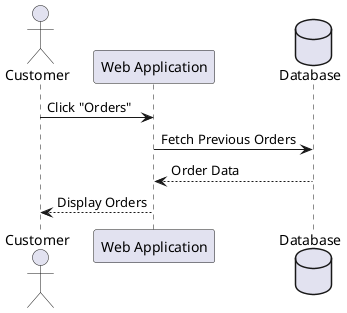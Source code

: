 @startuml
actor "Customer" as customer
participant "Web Application" as webapp
database "Database" as db


customer -> webapp: Click "Orders"
webapp -> db: Fetch Previous Orders
db --> webapp: Order Data
webapp --> customer: Display Orders
@enduml
